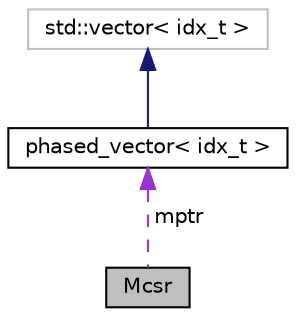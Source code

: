 digraph "Mcsr"
{
 // INTERACTIVE_SVG=YES
  edge [fontname="Helvetica",fontsize="10",labelfontname="Helvetica",labelfontsize="10"];
  node [fontname="Helvetica",fontsize="10",shape=record];
  Node1 [label="Mcsr",height=0.2,width=0.4,color="black", fillcolor="grey75", style="filled", fontcolor="black"];
  Node2 -> Node1 [dir="back",color="darkorchid3",fontsize="10",style="dashed",label=" mptr" ,fontname="Helvetica"];
  Node2 [label="phased_vector\< idx_t \>",height=0.2,width=0.4,color="black", fillcolor="white", style="filled",URL="$classphased__vector.html"];
  Node3 -> Node2 [dir="back",color="midnightblue",fontsize="10",style="solid",fontname="Helvetica"];
  Node3 [label="std::vector\< idx_t \>",height=0.2,width=0.4,color="grey75", fillcolor="white", style="filled"];
}
